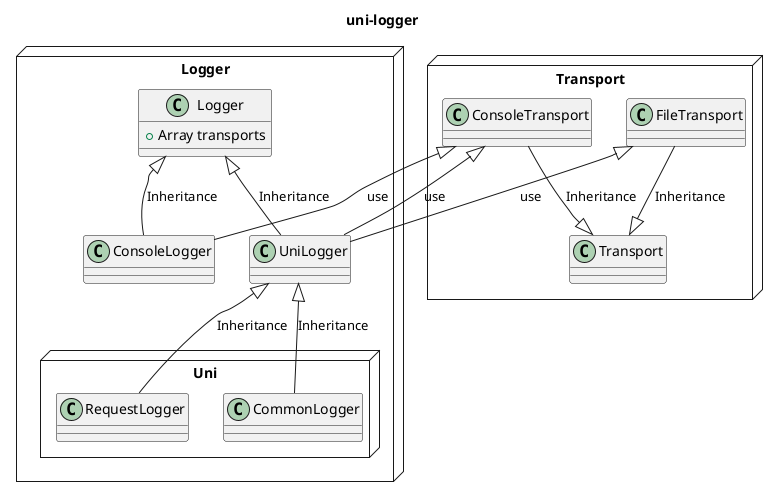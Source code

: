 @startuml
title uni-logger

package Logger <<Node>> {
  package Uni <<Node>> {
    class RequestLogger
    class CommonLogger
  }

  class Logger {
    +Array transports
  }

  UniLogger <|-- RequestLogger: Inheritance
  UniLogger <|-- CommonLogger: Inheritance
  Logger <|-- UniLogger: Inheritance
  Logger <|-- ConsoleLogger: Inheritance
}


package Transport <<Node>> {
  class Transport
  class FileTransport
  class ConsoleTransport

  Transport <|-up- FileTransport: Inheritance
  Transport <|-up- ConsoleTransport: Inheritance
}

ConsoleTransport <|-- ConsoleLogger: use
ConsoleTransport <|-- UniLogger: use
FileTransport <|-- UniLogger: use
@enduml